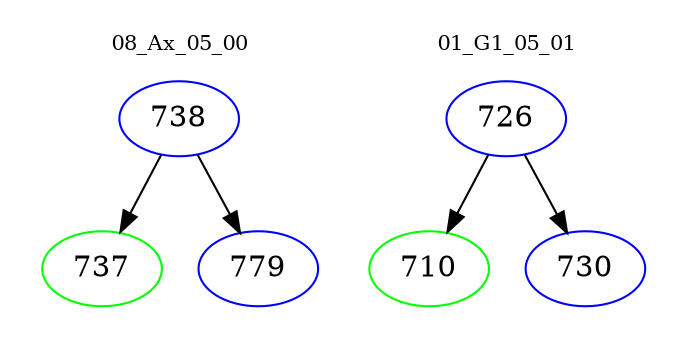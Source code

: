 digraph{
subgraph cluster_0 {
color = white
label = "08_Ax_05_00";
fontsize=10;
T0_738 [label="738", color="blue"]
T0_738 -> T0_737 [color="black"]
T0_737 [label="737", color="green"]
T0_738 -> T0_779 [color="black"]
T0_779 [label="779", color="blue"]
}
subgraph cluster_1 {
color = white
label = "01_G1_05_01";
fontsize=10;
T1_726 [label="726", color="blue"]
T1_726 -> T1_710 [color="black"]
T1_710 [label="710", color="green"]
T1_726 -> T1_730 [color="black"]
T1_730 [label="730", color="blue"]
}
}
